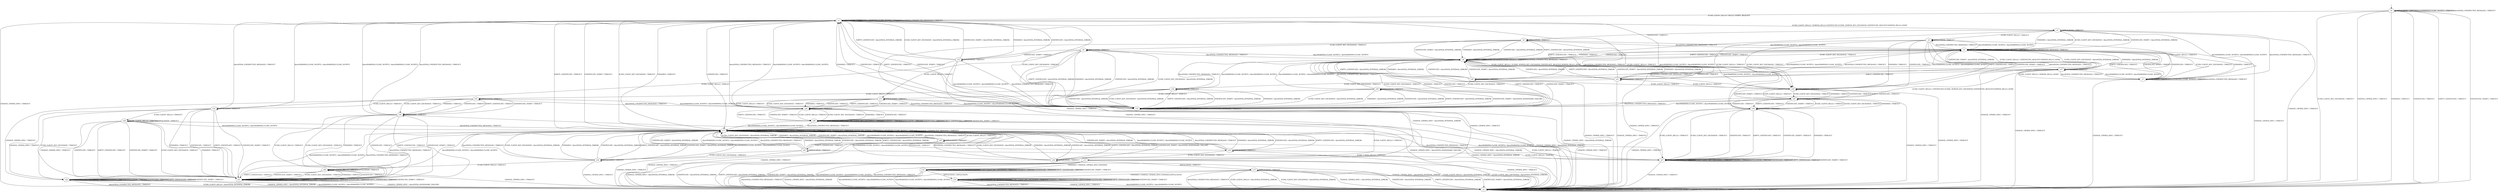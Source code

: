 digraph h8 {
s0 [label="s0"];
s1 [label="s1"];
s2 [label="s2"];
s3 [label="s3"];
s17 [label="s17"];
s4 [label="s4"];
s5 [label="s5"];
s6 [label="s6"];
s7 [label="s7"];
s20 [label="s20"];
s31 [label="s31"];
s8 [label="s8"];
s9 [label="s9"];
s18 [label="s18"];
s23 [label="s23"];
s27 [label="s27"];
s32 [label="s32"];
s33 [label="s33"];
s37 [label="s37"];
s10 [label="s10"];
s11 [label="s11"];
s12 [label="s12"];
s24 [label="s24"];
s25 [label="s25"];
s34 [label="s34"];
s35 [label="s35"];
s38 [label="s38"];
s13 [label="s13"];
s19 [label="s19"];
s26 [label="s26"];
s29 [label="s29"];
s30 [label="s30"];
s36 [label="s36"];
s39 [label="s39"];
s40 [label="s40"];
s14 [label="s14"];
s15 [label="s15"];
s21 [label="s21"];
s22 [label="s22"];
s28 [label="s28"];
s16 [label="s16"];
s0 -> s1 [label="ECDH_CLIENT_HELLO / HELLO_VERIFY_REQUEST"];
s0 -> s2 [label="ECDH_CLIENT_KEY_EXCHANGE / TIMEOUT"];
s0 -> s2 [label="CHANGE_CIPHER_SPEC / TIMEOUT"];
s0 -> s2 [label="FINISHED / TIMEOUT"];
s0 -> s0 [label="APPLICATION / TIMEOUT"];
s0 -> s2 [label="CERTIFICATE / TIMEOUT"];
s0 -> s2 [label="EMPTY_CERTIFICATE / TIMEOUT"];
s0 -> s2 [label="CERTIFICATE_VERIFY / TIMEOUT"];
s0 -> s0 [label="Alert(WARNING,CLOSE_NOTIFY) / TIMEOUT"];
s0 -> s0 [label="Alert(FATAL,UNEXPECTED_MESSAGE) / TIMEOUT"];
s1 -> s3 [label="ECDH_CLIENT_HELLO / SERVER_HELLO,CERTIFICATE,ECDHE_SERVER_KEY_EXCHANGE,CERTIFICATE_REQUEST,SERVER_HELLO_DONE"];
s1 -> s17 [label="ECDH_CLIENT_KEY_EXCHANGE / TIMEOUT"];
s1 -> s2 [label="CHANGE_CIPHER_SPEC / TIMEOUT"];
s1 -> s17 [label="FINISHED / TIMEOUT"];
s1 -> s1 [label="APPLICATION / TIMEOUT"];
s1 -> s17 [label="CERTIFICATE / TIMEOUT"];
s1 -> s17 [label="EMPTY_CERTIFICATE / TIMEOUT"];
s1 -> s17 [label="CERTIFICATE_VERIFY / TIMEOUT"];
s1 -> s1 [label="Alert(WARNING,CLOSE_NOTIFY) / TIMEOUT"];
s1 -> s1 [label="Alert(FATAL,UNEXPECTED_MESSAGE) / TIMEOUT"];
s2 -> s2 [label="ECDH_CLIENT_HELLO / TIMEOUT"];
s2 -> s2 [label="ECDH_CLIENT_KEY_EXCHANGE / TIMEOUT"];
s2 -> s2 [label="CHANGE_CIPHER_SPEC / TIMEOUT"];
s2 -> s2 [label="FINISHED / TIMEOUT"];
s2 -> s2 [label="APPLICATION / TIMEOUT"];
s2 -> s2 [label="CERTIFICATE / TIMEOUT"];
s2 -> s2 [label="EMPTY_CERTIFICATE / TIMEOUT"];
s2 -> s2 [label="CERTIFICATE_VERIFY / TIMEOUT"];
s2 -> s2 [label="Alert(WARNING,CLOSE_NOTIFY) / TIMEOUT"];
s2 -> s2 [label="Alert(FATAL,UNEXPECTED_MESSAGE) / TIMEOUT"];
s3 -> s4 [label="ECDH_CLIENT_HELLO / TIMEOUT"];
s3 -> s5 [label="ECDH_CLIENT_KEY_EXCHANGE / Alert(FATAL,INTERNAL_ERROR)"];
s3 -> s2 [label="CHANGE_CIPHER_SPEC / TIMEOUT"];
s3 -> s5 [label="FINISHED / Alert(FATAL,INTERNAL_ERROR)"];
s3 -> s3 [label="APPLICATION / TIMEOUT"];
s3 -> s6 [label="CERTIFICATE / TIMEOUT"];
s3 -> s31 [label="EMPTY_CERTIFICATE / TIMEOUT"];
s3 -> s5 [label="CERTIFICATE_VERIFY / Alert(FATAL,INTERNAL_ERROR)"];
s3 -> s7 [label="Alert(WARNING,CLOSE_NOTIFY) / Alert(WARNING,CLOSE_NOTIFY)"];
s3 -> s7 [label="Alert(FATAL,UNEXPECTED_MESSAGE) / TIMEOUT"];
s17 -> s20 [label="ECDH_CLIENT_HELLO / TIMEOUT"];
s17 -> s17 [label="ECDH_CLIENT_KEY_EXCHANGE / TIMEOUT"];
s17 -> s2 [label="CHANGE_CIPHER_SPEC / TIMEOUT"];
s17 -> s17 [label="FINISHED / TIMEOUT"];
s17 -> s17 [label="APPLICATION / TIMEOUT"];
s17 -> s17 [label="CERTIFICATE / TIMEOUT"];
s17 -> s17 [label="EMPTY_CERTIFICATE / TIMEOUT"];
s17 -> s17 [label="CERTIFICATE_VERIFY / TIMEOUT"];
s17 -> s17 [label="Alert(WARNING,CLOSE_NOTIFY) / TIMEOUT"];
s17 -> s17 [label="Alert(FATAL,UNEXPECTED_MESSAGE) / TIMEOUT"];
s4 -> s18 [label="ECDH_CLIENT_HELLO / TIMEOUT"];
s4 -> s18 [label="ECDH_CLIENT_KEY_EXCHANGE / TIMEOUT"];
s4 -> s2 [label="CHANGE_CIPHER_SPEC / TIMEOUT"];
s4 -> s18 [label="FINISHED / TIMEOUT"];
s4 -> s4 [label="APPLICATION / TIMEOUT"];
s4 -> s18 [label="CERTIFICATE / TIMEOUT"];
s4 -> s18 [label="EMPTY_CERTIFICATE / TIMEOUT"];
s4 -> s18 [label="CERTIFICATE_VERIFY / TIMEOUT"];
s4 -> s5 [label="Alert(WARNING,CLOSE_NOTIFY) / Alert(WARNING,CLOSE_NOTIFY)"];
s4 -> s5 [label="Alert(FATAL,UNEXPECTED_MESSAGE) / TIMEOUT"];
s5 -> s37 [label="ECDH_CLIENT_HELLO / CERTIFICATE_REQUEST,SERVER_HELLO_DONE"];
s5 -> s8 [label="ECDH_CLIENT_KEY_EXCHANGE / TIMEOUT"];
s5 -> s2 [label="CHANGE_CIPHER_SPEC / TIMEOUT"];
s5 -> s8 [label="FINISHED / TIMEOUT"];
s5 -> s5 [label="APPLICATION / TIMEOUT"];
s5 -> s8 [label="CERTIFICATE / TIMEOUT"];
s5 -> s8 [label="EMPTY_CERTIFICATE / TIMEOUT"];
s5 -> s8 [label="CERTIFICATE_VERIFY / TIMEOUT"];
s5 -> s5 [label="Alert(WARNING,CLOSE_NOTIFY) / TIMEOUT"];
s5 -> s5 [label="Alert(FATAL,UNEXPECTED_MESSAGE) / TIMEOUT"];
s6 -> s18 [label="ECDH_CLIENT_HELLO / TIMEOUT"];
s6 -> s9 [label="ECDH_CLIENT_KEY_EXCHANGE / TIMEOUT"];
s6 -> s2 [label="CHANGE_CIPHER_SPEC / TIMEOUT"];
s6 -> s8 [label="FINISHED / Alert(FATAL,INTERNAL_ERROR)"];
s6 -> s6 [label="APPLICATION / TIMEOUT"];
s6 -> s8 [label="CERTIFICATE / Alert(FATAL,INTERNAL_ERROR)"];
s6 -> s8 [label="EMPTY_CERTIFICATE / Alert(FATAL,INTERNAL_ERROR)"];
s6 -> s8 [label="CERTIFICATE_VERIFY / Alert(FATAL,INTERNAL_ERROR)"];
s6 -> s5 [label="Alert(WARNING,CLOSE_NOTIFY) / Alert(WARNING,CLOSE_NOTIFY)"];
s6 -> s5 [label="Alert(FATAL,UNEXPECTED_MESSAGE) / TIMEOUT"];
s7 -> s37 [label="ECDH_CLIENT_HELLO / SERVER_HELLO_DONE"];
s7 -> s5 [label="ECDH_CLIENT_KEY_EXCHANGE / TIMEOUT"];
s7 -> s2 [label="CHANGE_CIPHER_SPEC / TIMEOUT"];
s7 -> s5 [label="FINISHED / TIMEOUT"];
s7 -> s7 [label="APPLICATION / TIMEOUT"];
s7 -> s5 [label="CERTIFICATE / TIMEOUT"];
s7 -> s5 [label="EMPTY_CERTIFICATE / TIMEOUT"];
s7 -> s5 [label="CERTIFICATE_VERIFY / TIMEOUT"];
s7 -> s7 [label="Alert(WARNING,CLOSE_NOTIFY) / TIMEOUT"];
s7 -> s7 [label="Alert(FATAL,UNEXPECTED_MESSAGE) / TIMEOUT"];
s20 -> s27 [label="ECDH_CLIENT_HELLO / TIMEOUT"];
s20 -> s17 [label="ECDH_CLIENT_KEY_EXCHANGE / Alert(FATAL,INTERNAL_ERROR)"];
s20 -> s2 [label="CHANGE_CIPHER_SPEC / TIMEOUT"];
s20 -> s17 [label="FINISHED / Alert(FATAL,INTERNAL_ERROR)"];
s20 -> s20 [label="APPLICATION / TIMEOUT"];
s20 -> s23 [label="CERTIFICATE / TIMEOUT"];
s20 -> s32 [label="EMPTY_CERTIFICATE / TIMEOUT"];
s20 -> s17 [label="CERTIFICATE_VERIFY / Alert(FATAL,INTERNAL_ERROR)"];
s20 -> s17 [label="Alert(WARNING,CLOSE_NOTIFY) / Alert(WARNING,CLOSE_NOTIFY)"];
s20 -> s17 [label="Alert(FATAL,UNEXPECTED_MESSAGE) / TIMEOUT"];
s31 -> s18 [label="ECDH_CLIENT_HELLO / TIMEOUT"];
s31 -> s33 [label="ECDH_CLIENT_KEY_EXCHANGE / TIMEOUT"];
s31 -> s2 [label="CHANGE_CIPHER_SPEC / TIMEOUT"];
s31 -> s8 [label="FINISHED / Alert(FATAL,INTERNAL_ERROR)"];
s31 -> s31 [label="APPLICATION / TIMEOUT"];
s31 -> s8 [label="CERTIFICATE / Alert(FATAL,INTERNAL_ERROR)"];
s31 -> s8 [label="EMPTY_CERTIFICATE / Alert(FATAL,INTERNAL_ERROR)"];
s31 -> s8 [label="CERTIFICATE_VERIFY / Alert(FATAL,INTERNAL_ERROR)"];
s31 -> s5 [label="Alert(WARNING,CLOSE_NOTIFY) / Alert(WARNING,CLOSE_NOTIFY)"];
s31 -> s5 [label="Alert(FATAL,UNEXPECTED_MESSAGE) / TIMEOUT"];
s8 -> s37 [label="ECDH_CLIENT_HELLO / ECDHE_SERVER_KEY_EXCHANGE,CERTIFICATE_REQUEST,SERVER_HELLO_DONE"];
s8 -> s10 [label="ECDH_CLIENT_KEY_EXCHANGE / TIMEOUT"];
s8 -> s2 [label="CHANGE_CIPHER_SPEC / TIMEOUT"];
s8 -> s10 [label="FINISHED / TIMEOUT"];
s8 -> s8 [label="APPLICATION / TIMEOUT"];
s8 -> s10 [label="CERTIFICATE / TIMEOUT"];
s8 -> s10 [label="EMPTY_CERTIFICATE / TIMEOUT"];
s8 -> s10 [label="CERTIFICATE_VERIFY / TIMEOUT"];
s8 -> s8 [label="Alert(WARNING,CLOSE_NOTIFY) / TIMEOUT"];
s8 -> s8 [label="Alert(FATAL,UNEXPECTED_MESSAGE) / TIMEOUT"];
s9 -> s11 [label="ECDH_CLIENT_HELLO / TIMEOUT"];
s9 -> s10 [label="ECDH_CLIENT_KEY_EXCHANGE / Alert(FATAL,INTERNAL_ERROR)"];
s9 -> s2 [label="CHANGE_CIPHER_SPEC / Alert(FATAL,INTERNAL_ERROR)"];
s9 -> s10 [label="FINISHED / Alert(FATAL,INTERNAL_ERROR)"];
s9 -> s9 [label="APPLICATION / TIMEOUT"];
s9 -> s10 [label="CERTIFICATE / Alert(FATAL,INTERNAL_ERROR)"];
s9 -> s10 [label="EMPTY_CERTIFICATE / Alert(FATAL,INTERNAL_ERROR)"];
s9 -> s12 [label="CERTIFICATE_VERIFY / TIMEOUT"];
s9 -> s8 [label="Alert(WARNING,CLOSE_NOTIFY) / Alert(WARNING,CLOSE_NOTIFY)"];
s9 -> s8 [label="Alert(FATAL,UNEXPECTED_MESSAGE) / TIMEOUT"];
s18 -> s25 [label="ECDH_CLIENT_HELLO / TIMEOUT"];
s18 -> s25 [label="ECDH_CLIENT_KEY_EXCHANGE / TIMEOUT"];
s18 -> s2 [label="CHANGE_CIPHER_SPEC / TIMEOUT"];
s18 -> s25 [label="FINISHED / TIMEOUT"];
s18 -> s18 [label="APPLICATION / TIMEOUT"];
s18 -> s25 [label="CERTIFICATE / TIMEOUT"];
s18 -> s25 [label="EMPTY_CERTIFICATE / TIMEOUT"];
s18 -> s25 [label="CERTIFICATE_VERIFY / TIMEOUT"];
s18 -> s8 [label="Alert(WARNING,CLOSE_NOTIFY) / Alert(WARNING,CLOSE_NOTIFY)"];
s18 -> s8 [label="Alert(FATAL,UNEXPECTED_MESSAGE) / TIMEOUT"];
s23 -> s27 [label="ECDH_CLIENT_HELLO / TIMEOUT"];
s23 -> s24 [label="ECDH_CLIENT_KEY_EXCHANGE / TIMEOUT"];
s23 -> s2 [label="CHANGE_CIPHER_SPEC / TIMEOUT"];
s23 -> s17 [label="FINISHED / Alert(FATAL,INTERNAL_ERROR)"];
s23 -> s23 [label="APPLICATION / TIMEOUT"];
s23 -> s17 [label="CERTIFICATE / Alert(FATAL,INTERNAL_ERROR)"];
s23 -> s17 [label="EMPTY_CERTIFICATE / Alert(FATAL,INTERNAL_ERROR)"];
s23 -> s17 [label="CERTIFICATE_VERIFY / Alert(FATAL,INTERNAL_ERROR)"];
s23 -> s17 [label="Alert(WARNING,CLOSE_NOTIFY) / Alert(WARNING,CLOSE_NOTIFY)"];
s23 -> s17 [label="Alert(FATAL,UNEXPECTED_MESSAGE) / TIMEOUT"];
s27 -> s27 [label="ECDH_CLIENT_HELLO / TIMEOUT"];
s27 -> s27 [label="ECDH_CLIENT_KEY_EXCHANGE / TIMEOUT"];
s27 -> s2 [label="CHANGE_CIPHER_SPEC / TIMEOUT"];
s27 -> s27 [label="FINISHED / TIMEOUT"];
s27 -> s27 [label="APPLICATION / TIMEOUT"];
s27 -> s27 [label="CERTIFICATE / TIMEOUT"];
s27 -> s27 [label="EMPTY_CERTIFICATE / TIMEOUT"];
s27 -> s27 [label="CERTIFICATE_VERIFY / TIMEOUT"];
s27 -> s17 [label="Alert(WARNING,CLOSE_NOTIFY) / Alert(WARNING,CLOSE_NOTIFY)"];
s27 -> s17 [label="Alert(FATAL,UNEXPECTED_MESSAGE) / TIMEOUT"];
s32 -> s27 [label="ECDH_CLIENT_HELLO / TIMEOUT"];
s32 -> s34 [label="ECDH_CLIENT_KEY_EXCHANGE / TIMEOUT"];
s32 -> s2 [label="CHANGE_CIPHER_SPEC / TIMEOUT"];
s32 -> s17 [label="FINISHED / Alert(FATAL,INTERNAL_ERROR)"];
s32 -> s32 [label="APPLICATION / TIMEOUT"];
s32 -> s17 [label="CERTIFICATE / Alert(FATAL,INTERNAL_ERROR)"];
s32 -> s17 [label="EMPTY_CERTIFICATE / Alert(FATAL,INTERNAL_ERROR)"];
s32 -> s17 [label="CERTIFICATE_VERIFY / Alert(FATAL,INTERNAL_ERROR)"];
s32 -> s17 [label="Alert(WARNING,CLOSE_NOTIFY) / Alert(WARNING,CLOSE_NOTIFY)"];
s32 -> s17 [label="Alert(FATAL,UNEXPECTED_MESSAGE) / TIMEOUT"];
s33 -> s35 [label="ECDH_CLIENT_HELLO / TIMEOUT"];
s33 -> s10 [label="ECDH_CLIENT_KEY_EXCHANGE / Alert(FATAL,INTERNAL_ERROR)"];
s33 -> s13 [label="CHANGE_CIPHER_SPEC / TIMEOUT"];
s33 -> s10 [label="FINISHED / Alert(FATAL,INTERNAL_ERROR)"];
s33 -> s33 [label="APPLICATION / TIMEOUT"];
s33 -> s10 [label="CERTIFICATE / Alert(FATAL,INTERNAL_ERROR)"];
s33 -> s10 [label="EMPTY_CERTIFICATE / Alert(FATAL,INTERNAL_ERROR)"];
s33 -> s10 [label="CERTIFICATE_VERIFY / Alert(FATAL,INTERNAL_ERROR)"];
s33 -> s8 [label="Alert(WARNING,CLOSE_NOTIFY) / Alert(WARNING,CLOSE_NOTIFY)"];
s33 -> s8 [label="Alert(FATAL,UNEXPECTED_MESSAGE) / TIMEOUT"];
s37 -> s4 [label="ECDH_CLIENT_HELLO / TIMEOUT"];
s37 -> s5 [label="ECDH_CLIENT_KEY_EXCHANGE / Alert(FATAL,INTERNAL_ERROR)"];
s37 -> s2 [label="CHANGE_CIPHER_SPEC / TIMEOUT"];
s37 -> s5 [label="FINISHED / Alert(FATAL,INTERNAL_ERROR)"];
s37 -> s37 [label="APPLICATION / TIMEOUT"];
s37 -> s38 [label="CERTIFICATE / TIMEOUT"];
s37 -> s31 [label="EMPTY_CERTIFICATE / TIMEOUT"];
s37 -> s5 [label="CERTIFICATE_VERIFY / Alert(FATAL,INTERNAL_ERROR)"];
s37 -> s7 [label="Alert(WARNING,CLOSE_NOTIFY) / Alert(WARNING,CLOSE_NOTIFY)"];
s37 -> s7 [label="Alert(FATAL,UNEXPECTED_MESSAGE) / TIMEOUT"];
s10 -> s37 [label="ECDH_CLIENT_HELLO / CERTIFICATE,ECDHE_SERVER_KEY_EXCHANGE,CERTIFICATE_REQUEST,SERVER_HELLO_DONE"];
s10 -> s1 [label="ECDH_CLIENT_KEY_EXCHANGE / TIMEOUT"];
s10 -> s2 [label="CHANGE_CIPHER_SPEC / TIMEOUT"];
s10 -> s1 [label="FINISHED / TIMEOUT"];
s10 -> s10 [label="APPLICATION / TIMEOUT"];
s10 -> s1 [label="CERTIFICATE / TIMEOUT"];
s10 -> s1 [label="EMPTY_CERTIFICATE / TIMEOUT"];
s10 -> s1 [label="CERTIFICATE_VERIFY / TIMEOUT"];
s10 -> s10 [label="Alert(WARNING,CLOSE_NOTIFY) / TIMEOUT"];
s10 -> s10 [label="Alert(FATAL,UNEXPECTED_MESSAGE) / TIMEOUT"];
s11 -> s26 [label="ECDH_CLIENT_HELLO / TIMEOUT"];
s11 -> s26 [label="ECDH_CLIENT_KEY_EXCHANGE / TIMEOUT"];
s11 -> s2 [label="CHANGE_CIPHER_SPEC / Alert(FATAL,INTERNAL_ERROR)"];
s11 -> s26 [label="FINISHED / TIMEOUT"];
s11 -> s11 [label="APPLICATION / TIMEOUT"];
s11 -> s26 [label="CERTIFICATE / TIMEOUT"];
s11 -> s26 [label="EMPTY_CERTIFICATE / TIMEOUT"];
s11 -> s26 [label="CERTIFICATE_VERIFY / TIMEOUT"];
s11 -> s10 [label="Alert(WARNING,CLOSE_NOTIFY) / Alert(WARNING,CLOSE_NOTIFY)"];
s11 -> s10 [label="Alert(FATAL,UNEXPECTED_MESSAGE) / TIMEOUT"];
s12 -> s19 [label="ECDH_CLIENT_HELLO / TIMEOUT"];
s12 -> s1 [label="ECDH_CLIENT_KEY_EXCHANGE / Alert(FATAL,INTERNAL_ERROR)"];
s12 -> s13 [label="CHANGE_CIPHER_SPEC / TIMEOUT"];
s12 -> s1 [label="FINISHED / Alert(FATAL,INTERNAL_ERROR)"];
s12 -> s12 [label="APPLICATION / TIMEOUT"];
s12 -> s1 [label="CERTIFICATE / Alert(FATAL,INTERNAL_ERROR)"];
s12 -> s1 [label="EMPTY_CERTIFICATE / Alert(FATAL,INTERNAL_ERROR)"];
s12 -> s1 [label="CERTIFICATE_VERIFY / Alert(FATAL,INTERNAL_ERROR)"];
s12 -> s10 [label="Alert(WARNING,CLOSE_NOTIFY) / Alert(WARNING,CLOSE_NOTIFY)"];
s12 -> s10 [label="Alert(FATAL,UNEXPECTED_MESSAGE) / TIMEOUT"];
s24 -> s29 [label="ECDH_CLIENT_HELLO / TIMEOUT"];
s24 -> s17 [label="ECDH_CLIENT_KEY_EXCHANGE / Alert(FATAL,INTERNAL_ERROR)"];
s24 -> s2 [label="CHANGE_CIPHER_SPEC / Alert(FATAL,INTERNAL_ERROR)"];
s24 -> s17 [label="FINISHED / Alert(FATAL,INTERNAL_ERROR)"];
s24 -> s24 [label="APPLICATION / TIMEOUT"];
s24 -> s17 [label="CERTIFICATE / Alert(FATAL,INTERNAL_ERROR)"];
s24 -> s17 [label="EMPTY_CERTIFICATE / Alert(FATAL,INTERNAL_ERROR)"];
s24 -> s17 [label="CERTIFICATE_VERIFY / Alert(FATAL,HANDSHAKE_FAILURE)"];
s24 -> s17 [label="Alert(WARNING,CLOSE_NOTIFY) / Alert(WARNING,CLOSE_NOTIFY)"];
s24 -> s17 [label="Alert(FATAL,UNEXPECTED_MESSAGE) / TIMEOUT"];
s25 -> s30 [label="ECDH_CLIENT_HELLO / TIMEOUT"];
s25 -> s30 [label="ECDH_CLIENT_KEY_EXCHANGE / TIMEOUT"];
s25 -> s2 [label="CHANGE_CIPHER_SPEC / TIMEOUT"];
s25 -> s30 [label="FINISHED / TIMEOUT"];
s25 -> s25 [label="APPLICATION / TIMEOUT"];
s25 -> s30 [label="CERTIFICATE / TIMEOUT"];
s25 -> s30 [label="EMPTY_CERTIFICATE / TIMEOUT"];
s25 -> s30 [label="CERTIFICATE_VERIFY / TIMEOUT"];
s25 -> s10 [label="Alert(WARNING,CLOSE_NOTIFY) / Alert(WARNING,CLOSE_NOTIFY)"];
s25 -> s10 [label="Alert(FATAL,UNEXPECTED_MESSAGE) / TIMEOUT"];
s34 -> s40 [label="ECDH_CLIENT_HELLO / TIMEOUT"];
s34 -> s17 [label="ECDH_CLIENT_KEY_EXCHANGE / Alert(FATAL,INTERNAL_ERROR)"];
s34 -> s2 [label="CHANGE_CIPHER_SPEC / TIMEOUT"];
s34 -> s17 [label="FINISHED / Alert(FATAL,INTERNAL_ERROR)"];
s34 -> s34 [label="APPLICATION / TIMEOUT"];
s34 -> s17 [label="CERTIFICATE / Alert(FATAL,INTERNAL_ERROR)"];
s34 -> s17 [label="EMPTY_CERTIFICATE / Alert(FATAL,INTERNAL_ERROR)"];
s34 -> s17 [label="CERTIFICATE_VERIFY / Alert(FATAL,INTERNAL_ERROR)"];
s34 -> s17 [label="Alert(WARNING,CLOSE_NOTIFY) / Alert(WARNING,CLOSE_NOTIFY)"];
s34 -> s17 [label="Alert(FATAL,UNEXPECTED_MESSAGE) / TIMEOUT"];
s35 -> s19 [label="ECDH_CLIENT_HELLO / TIMEOUT"];
s35 -> s36 [label="ECDH_CLIENT_KEY_EXCHANGE / TIMEOUT"];
s35 -> s22 [label="CHANGE_CIPHER_SPEC / TIMEOUT"];
s35 -> s36 [label="FINISHED / TIMEOUT"];
s35 -> s35 [label="APPLICATION / TIMEOUT"];
s35 -> s36 [label="CERTIFICATE / TIMEOUT"];
s35 -> s36 [label="EMPTY_CERTIFICATE / TIMEOUT"];
s35 -> s36 [label="CERTIFICATE_VERIFY / TIMEOUT"];
s35 -> s10 [label="Alert(WARNING,CLOSE_NOTIFY) / Alert(WARNING,CLOSE_NOTIFY)"];
s35 -> s10 [label="Alert(FATAL,UNEXPECTED_MESSAGE) / TIMEOUT"];
s38 -> s18 [label="ECDH_CLIENT_HELLO / TIMEOUT"];
s38 -> s39 [label="ECDH_CLIENT_KEY_EXCHANGE / TIMEOUT"];
s38 -> s2 [label="CHANGE_CIPHER_SPEC / TIMEOUT"];
s38 -> s8 [label="FINISHED / Alert(FATAL,INTERNAL_ERROR)"];
s38 -> s38 [label="APPLICATION / TIMEOUT"];
s38 -> s8 [label="CERTIFICATE / Alert(FATAL,INTERNAL_ERROR)"];
s38 -> s8 [label="EMPTY_CERTIFICATE / Alert(FATAL,INTERNAL_ERROR)"];
s38 -> s8 [label="CERTIFICATE_VERIFY / Alert(FATAL,INTERNAL_ERROR)"];
s38 -> s5 [label="Alert(WARNING,CLOSE_NOTIFY) / Alert(WARNING,CLOSE_NOTIFY)"];
s38 -> s5 [label="Alert(FATAL,UNEXPECTED_MESSAGE) / TIMEOUT"];
s13 -> s2 [label="ECDH_CLIENT_HELLO / Alert(FATAL,INTERNAL_ERROR)"];
s13 -> s2 [label="ECDH_CLIENT_KEY_EXCHANGE / Alert(FATAL,INTERNAL_ERROR)"];
s13 -> s2 [label="CHANGE_CIPHER_SPEC / Alert(FATAL,INTERNAL_ERROR)"];
s13 -> s14 [label="FINISHED / CHANGE_CIPHER_SPEC,FINISHED"];
s13 -> s15 [label="APPLICATION / TIMEOUT"];
s13 -> s2 [label="CERTIFICATE / Alert(FATAL,INTERNAL_ERROR)"];
s13 -> s2 [label="EMPTY_CERTIFICATE / Alert(FATAL,INTERNAL_ERROR)"];
s13 -> s2 [label="CERTIFICATE_VERIFY / Alert(FATAL,INTERNAL_ERROR)"];
s13 -> s2 [label="Alert(WARNING,CLOSE_NOTIFY) / Alert(WARNING,CLOSE_NOTIFY)"];
s13 -> s2 [label="Alert(FATAL,UNEXPECTED_MESSAGE) / TIMEOUT"];
s19 -> s28 [label="ECDH_CLIENT_HELLO / TIMEOUT"];
s19 -> s21 [label="ECDH_CLIENT_KEY_EXCHANGE / TIMEOUT"];
s19 -> s22 [label="CHANGE_CIPHER_SPEC / TIMEOUT"];
s19 -> s21 [label="FINISHED / TIMEOUT"];
s19 -> s19 [label="APPLICATION / TIMEOUT"];
s19 -> s21 [label="CERTIFICATE / TIMEOUT"];
s19 -> s21 [label="EMPTY_CERTIFICATE / TIMEOUT"];
s19 -> s21 [label="CERTIFICATE_VERIFY / TIMEOUT"];
s19 -> s1 [label="Alert(WARNING,CLOSE_NOTIFY) / Alert(WARNING,CLOSE_NOTIFY)"];
s19 -> s1 [label="Alert(FATAL,UNEXPECTED_MESSAGE) / TIMEOUT"];
s26 -> s29 [label="ECDH_CLIENT_HELLO / TIMEOUT"];
s26 -> s29 [label="ECDH_CLIENT_KEY_EXCHANGE / TIMEOUT"];
s26 -> s2 [label="CHANGE_CIPHER_SPEC / Alert(FATAL,INTERNAL_ERROR)"];
s26 -> s29 [label="FINISHED / TIMEOUT"];
s26 -> s26 [label="APPLICATION / TIMEOUT"];
s26 -> s29 [label="CERTIFICATE / TIMEOUT"];
s26 -> s29 [label="EMPTY_CERTIFICATE / TIMEOUT"];
s26 -> s29 [label="CERTIFICATE_VERIFY / TIMEOUT"];
s26 -> s1 [label="Alert(WARNING,CLOSE_NOTIFY) / Alert(WARNING,CLOSE_NOTIFY)"];
s26 -> s1 [label="Alert(FATAL,UNEXPECTED_MESSAGE) / TIMEOUT"];
s29 -> s29 [label="ECDH_CLIENT_HELLO / TIMEOUT"];
s29 -> s29 [label="ECDH_CLIENT_KEY_EXCHANGE / TIMEOUT"];
s29 -> s2 [label="CHANGE_CIPHER_SPEC / Alert(FATAL,INTERNAL_ERROR)"];
s29 -> s29 [label="FINISHED / TIMEOUT"];
s29 -> s29 [label="APPLICATION / TIMEOUT"];
s29 -> s29 [label="CERTIFICATE / TIMEOUT"];
s29 -> s29 [label="EMPTY_CERTIFICATE / TIMEOUT"];
s29 -> s29 [label="CERTIFICATE_VERIFY / TIMEOUT"];
s29 -> s17 [label="Alert(WARNING,CLOSE_NOTIFY) / Alert(WARNING,CLOSE_NOTIFY)"];
s29 -> s17 [label="Alert(FATAL,UNEXPECTED_MESSAGE) / TIMEOUT"];
s30 -> s27 [label="ECDH_CLIENT_HELLO / TIMEOUT"];
s30 -> s27 [label="ECDH_CLIENT_KEY_EXCHANGE / TIMEOUT"];
s30 -> s2 [label="CHANGE_CIPHER_SPEC / TIMEOUT"];
s30 -> s27 [label="FINISHED / TIMEOUT"];
s30 -> s30 [label="APPLICATION / TIMEOUT"];
s30 -> s27 [label="CERTIFICATE / TIMEOUT"];
s30 -> s27 [label="EMPTY_CERTIFICATE / TIMEOUT"];
s30 -> s27 [label="CERTIFICATE_VERIFY / TIMEOUT"];
s30 -> s1 [label="Alert(WARNING,CLOSE_NOTIFY) / Alert(WARNING,CLOSE_NOTIFY)"];
s30 -> s1 [label="Alert(FATAL,UNEXPECTED_MESSAGE) / TIMEOUT"];
s36 -> s21 [label="ECDH_CLIENT_HELLO / TIMEOUT"];
s36 -> s21 [label="ECDH_CLIENT_KEY_EXCHANGE / TIMEOUT"];
s36 -> s2 [label="CHANGE_CIPHER_SPEC / Alert(FATAL,HANDSHAKE_FAILURE)"];
s36 -> s21 [label="FINISHED / TIMEOUT"];
s36 -> s36 [label="APPLICATION / TIMEOUT"];
s36 -> s21 [label="CERTIFICATE / TIMEOUT"];
s36 -> s21 [label="EMPTY_CERTIFICATE / TIMEOUT"];
s36 -> s21 [label="CERTIFICATE_VERIFY / TIMEOUT"];
s36 -> s1 [label="Alert(WARNING,CLOSE_NOTIFY) / Alert(WARNING,CLOSE_NOTIFY)"];
s36 -> s1 [label="Alert(FATAL,UNEXPECTED_MESSAGE) / TIMEOUT"];
s39 -> s11 [label="ECDH_CLIENT_HELLO / TIMEOUT"];
s39 -> s10 [label="ECDH_CLIENT_KEY_EXCHANGE / Alert(FATAL,INTERNAL_ERROR)"];
s39 -> s2 [label="CHANGE_CIPHER_SPEC / Alert(FATAL,INTERNAL_ERROR)"];
s39 -> s10 [label="FINISHED / Alert(FATAL,INTERNAL_ERROR)"];
s39 -> s39 [label="APPLICATION / TIMEOUT"];
s39 -> s10 [label="CERTIFICATE / Alert(FATAL,INTERNAL_ERROR)"];
s39 -> s10 [label="EMPTY_CERTIFICATE / Alert(FATAL,INTERNAL_ERROR)"];
s39 -> s10 [label="CERTIFICATE_VERIFY / Alert(FATAL,HANDSHAKE_FAILURE)"];
s39 -> s8 [label="Alert(WARNING,CLOSE_NOTIFY) / Alert(WARNING,CLOSE_NOTIFY)"];
s39 -> s8 [label="Alert(FATAL,UNEXPECTED_MESSAGE) / TIMEOUT"];
s40 -> s40 [label="ECDH_CLIENT_HELLO / TIMEOUT"];
s40 -> s21 [label="ECDH_CLIENT_KEY_EXCHANGE / TIMEOUT"];
s40 -> s2 [label="CHANGE_CIPHER_SPEC / TIMEOUT"];
s40 -> s21 [label="FINISHED / TIMEOUT"];
s40 -> s40 [label="APPLICATION / TIMEOUT"];
s40 -> s21 [label="CERTIFICATE / TIMEOUT"];
s40 -> s21 [label="EMPTY_CERTIFICATE / TIMEOUT"];
s40 -> s21 [label="CERTIFICATE_VERIFY / TIMEOUT"];
s40 -> s17 [label="Alert(WARNING,CLOSE_NOTIFY) / Alert(WARNING,CLOSE_NOTIFY)"];
s40 -> s17 [label="Alert(FATAL,UNEXPECTED_MESSAGE) / TIMEOUT"];
s14 -> s14 [label="ECDH_CLIENT_HELLO / Alert(WARNING,NO_RENEGOTIATION)"];
s14 -> s14 [label="ECDH_CLIENT_KEY_EXCHANGE / TIMEOUT"];
s14 -> s2 [label="CHANGE_CIPHER_SPEC / Alert(FATAL,INTERNAL_ERROR)"];
s14 -> s14 [label="FINISHED / TIMEOUT"];
s14 -> s16 [label="APPLICATION / APPLICATION"];
s14 -> s14 [label="CERTIFICATE / TIMEOUT"];
s14 -> s14 [label="EMPTY_CERTIFICATE / TIMEOUT"];
s14 -> s14 [label="CERTIFICATE_VERIFY / TIMEOUT"];
s14 -> s2 [label="Alert(WARNING,CLOSE_NOTIFY) / Alert(WARNING,CLOSE_NOTIFY)"];
s14 -> s2 [label="Alert(FATAL,UNEXPECTED_MESSAGE) / TIMEOUT"];
s15 -> s2 [label="ECDH_CLIENT_HELLO / Alert(FATAL,INTERNAL_ERROR)"];
s15 -> s2 [label="ECDH_CLIENT_KEY_EXCHANGE / Alert(FATAL,INTERNAL_ERROR)"];
s15 -> s2 [label="CHANGE_CIPHER_SPEC / Alert(FATAL,INTERNAL_ERROR)"];
s15 -> s16 [label="FINISHED / CHANGE_CIPHER_SPEC,FINISHED,APPLICATION"];
s15 -> s15 [label="APPLICATION / TIMEOUT"];
s15 -> s2 [label="CERTIFICATE / Alert(FATAL,INTERNAL_ERROR)"];
s15 -> s2 [label="EMPTY_CERTIFICATE / Alert(FATAL,INTERNAL_ERROR)"];
s15 -> s2 [label="CERTIFICATE_VERIFY / Alert(FATAL,INTERNAL_ERROR)"];
s15 -> s2 [label="Alert(WARNING,CLOSE_NOTIFY) / Alert(WARNING,CLOSE_NOTIFY)"];
s15 -> s2 [label="Alert(FATAL,UNEXPECTED_MESSAGE) / TIMEOUT"];
s21 -> s21 [label="ECDH_CLIENT_HELLO / TIMEOUT"];
s21 -> s21 [label="ECDH_CLIENT_KEY_EXCHANGE / TIMEOUT"];
s21 -> s2 [label="CHANGE_CIPHER_SPEC / Alert(FATAL,HANDSHAKE_FAILURE)"];
s21 -> s21 [label="FINISHED / TIMEOUT"];
s21 -> s21 [label="APPLICATION / TIMEOUT"];
s21 -> s21 [label="CERTIFICATE / TIMEOUT"];
s21 -> s21 [label="EMPTY_CERTIFICATE / TIMEOUT"];
s21 -> s21 [label="CERTIFICATE_VERIFY / TIMEOUT"];
s21 -> s17 [label="Alert(WARNING,CLOSE_NOTIFY) / Alert(WARNING,CLOSE_NOTIFY)"];
s21 -> s17 [label="Alert(FATAL,UNEXPECTED_MESSAGE) / TIMEOUT"];
s22 -> s2 [label="ECDH_CLIENT_HELLO / Alert(FATAL,INTERNAL_ERROR)"];
s22 -> s22 [label="ECDH_CLIENT_KEY_EXCHANGE / TIMEOUT"];
s22 -> s2 [label="CHANGE_CIPHER_SPEC / Alert(FATAL,INTERNAL_ERROR)"];
s22 -> s22 [label="FINISHED / TIMEOUT"];
s22 -> s22 [label="APPLICATION / TIMEOUT"];
s22 -> s22 [label="CERTIFICATE / TIMEOUT"];
s22 -> s22 [label="EMPTY_CERTIFICATE / TIMEOUT"];
s22 -> s22 [label="CERTIFICATE_VERIFY / TIMEOUT"];
s22 -> s2 [label="Alert(WARNING,CLOSE_NOTIFY) / Alert(WARNING,CLOSE_NOTIFY)"];
s22 -> s2 [label="Alert(FATAL,UNEXPECTED_MESSAGE) / TIMEOUT"];
s28 -> s28 [label="ECDH_CLIENT_HELLO / TIMEOUT"];
s28 -> s21 [label="ECDH_CLIENT_KEY_EXCHANGE / TIMEOUT"];
s28 -> s22 [label="CHANGE_CIPHER_SPEC / TIMEOUT"];
s28 -> s21 [label="FINISHED / TIMEOUT"];
s28 -> s28 [label="APPLICATION / TIMEOUT"];
s28 -> s21 [label="CERTIFICATE / TIMEOUT"];
s28 -> s21 [label="EMPTY_CERTIFICATE / TIMEOUT"];
s28 -> s21 [label="CERTIFICATE_VERIFY / TIMEOUT"];
s28 -> s17 [label="Alert(WARNING,CLOSE_NOTIFY) / Alert(WARNING,CLOSE_NOTIFY)"];
s28 -> s17 [label="Alert(FATAL,UNEXPECTED_MESSAGE) / TIMEOUT"];
s16 -> s16 [label="ECDH_CLIENT_HELLO / Alert(WARNING,NO_RENEGOTIATION)"];
s16 -> s16 [label="ECDH_CLIENT_KEY_EXCHANGE / TIMEOUT"];
s16 -> s2 [label="CHANGE_CIPHER_SPEC / TIMEOUT"];
s16 -> s16 [label="FINISHED / TIMEOUT"];
s16 -> s16 [label="APPLICATION / APPLICATION"];
s16 -> s16 [label="CERTIFICATE / TIMEOUT"];
s16 -> s16 [label="EMPTY_CERTIFICATE / TIMEOUT"];
s16 -> s16 [label="CERTIFICATE_VERIFY / TIMEOUT"];
s16 -> s2 [label="Alert(WARNING,CLOSE_NOTIFY) / Alert(WARNING,CLOSE_NOTIFY)"];
s16 -> s2 [label="Alert(FATAL,UNEXPECTED_MESSAGE) / TIMEOUT"];
__start0 [shape=none, label=""];
__start0 -> s0 [label=""];
}

